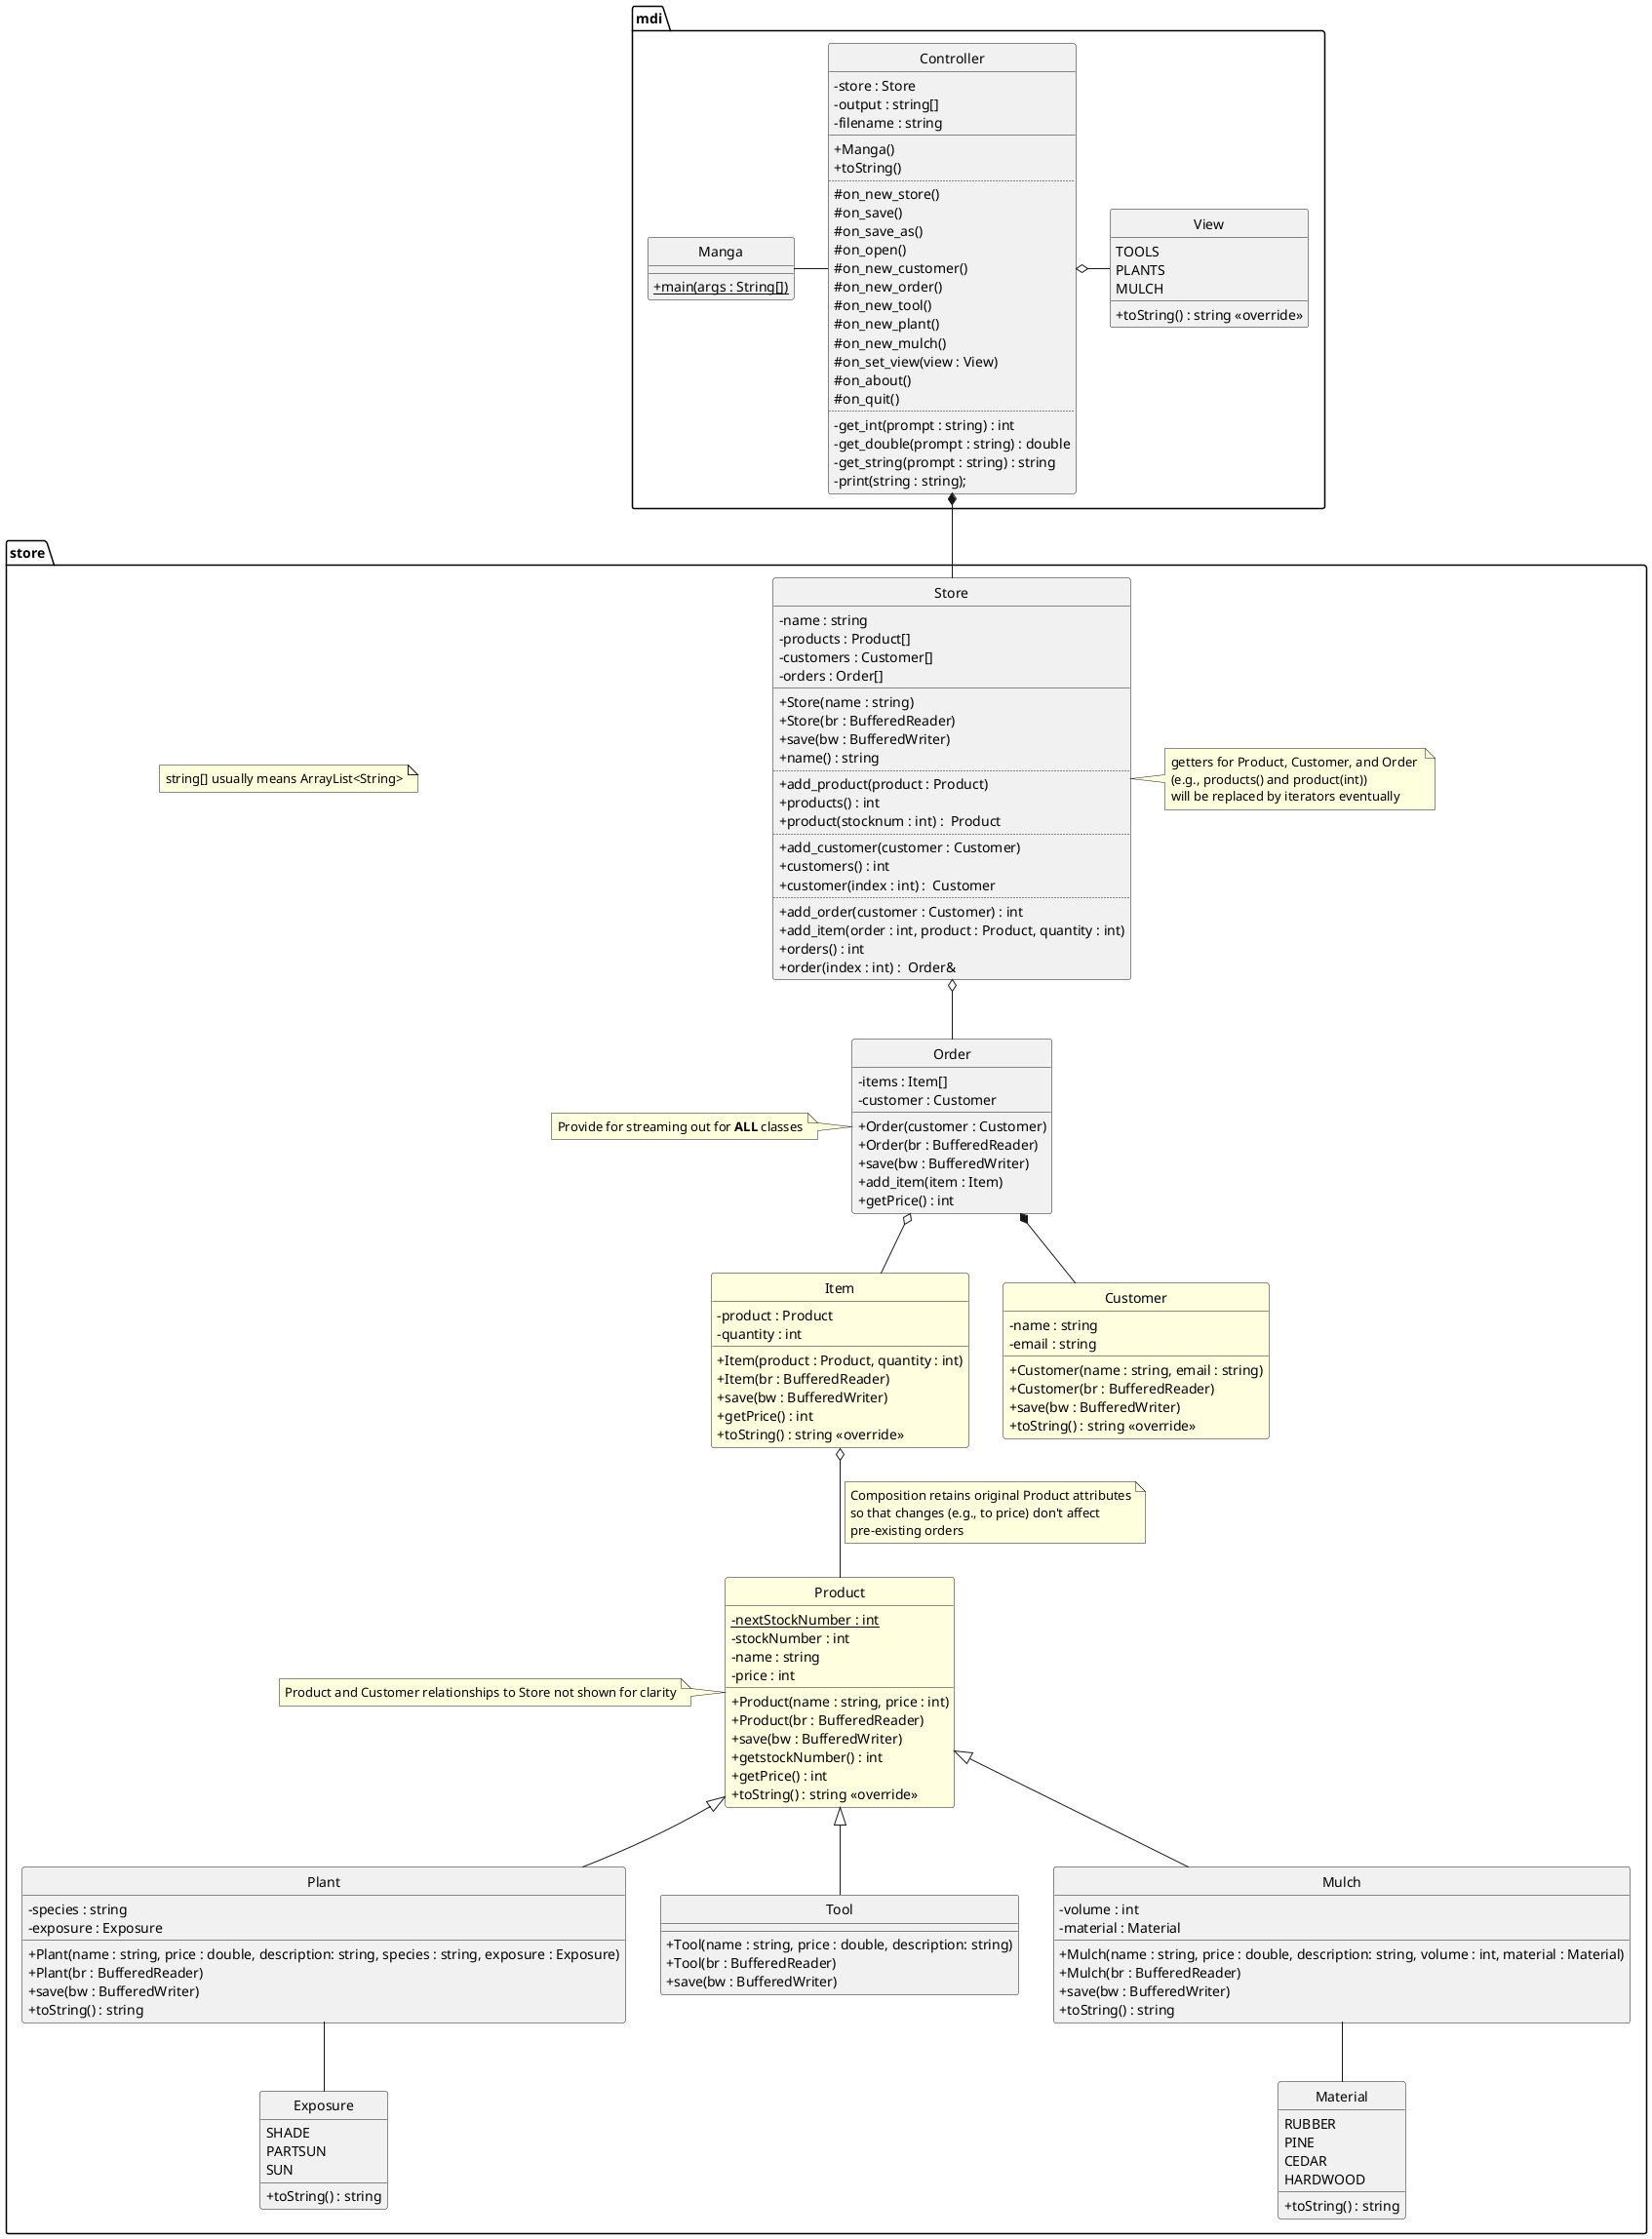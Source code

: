 @startuml

skinparam classAttributeIconSize 0
hide circle

package mdi {

class Manga {
  +{static} main(args : String[])
}

class Controller {
  -store : Store
  -output : string[]
  -filename : string
  __
  +Manga()
  +toString()
  ..
  #on_new_store()
  #on_save()
  #on_save_as()
  #on_open()
  #on_new_customer()
  #on_new_order()
  #on_new_tool()
  #on_new_plant()
  #on_new_mulch()
  #on_set_view(view : View)
  #on_about()
  #on_quit()
  ..
  -get_int(prompt : string) : int
  -get_double(prompt : string) : double
  -get_string(prompt : string) : string
  -print(string : string);
}

enum View {
  TOOLS
  PLANTS
  MULCH
  +toString() : string <<override>>
}

}

package store {

enum Exposure {
  SHADE
  PARTSUN
  SUN
  +toString() : string
}
enum Material {
  RUBBER
  PINE
  CEDAR
  HARDWOOD
  +toString() : string
}

class Product #LightYellow {
  -{static} nextStockNumber : int
  -stockNumber : int
  -name : string
  -price : int
  +Product(name : string, price : int)
  +Product(br : BufferedReader)
  +save(bw : BufferedWriter)
  +getstockNumber() : int
  +getPrice() : int
  +toString() : string <<override>>
}
  
class Plant extends Product {
  -species : string
  -exposure : Exposure
  +Plant(name : string, price : double, description: string, species : string, exposure : Exposure)
  +Plant(br : BufferedReader)
  +save(bw : BufferedWriter)
  +toString() : string
}

class Tool extends Product {
  +Tool(name : string, price : double, description: string)
  +Tool(br : BufferedReader)
  +save(bw : BufferedWriter)
}

class Mulch extends Product {
  -volume : int
  -material : Material
  +Mulch(name : string, price : double, description: string, volume : int, material : Material)
  +Mulch(br : BufferedReader)
  +save(bw : BufferedWriter)
  +toString() : string
}

class Item #LightYellow {
  -product : Product
  -quantity : int
  +Item(product : Product, quantity : int)
  +Item(br : BufferedReader)
  +save(bw : BufferedWriter)
  +getPrice() : int
  +toString() : string <<override>>
}

class Order {
  -items : Item[]
  -customer : Customer
  +Order(customer : Customer)
  +Order(br : BufferedReader)
  +save(bw : BufferedWriter)
  +add_item(item : Item)
  +getPrice() : int
}

class Store {
  -name : string
  -products : Product[]
  -customers : Customer[]
  -orders : Order[]
  __
  +Store(name : string)
  +Store(br : BufferedReader)
  +save(bw : BufferedWriter)
  +name() : string
  ..
  +add_product(product : Product)
  +products() : int
  +product(stocknum : int) :  Product
  ..
  +add_customer(customer : Customer)
  +customers() : int
  +customer(index : int) :  Customer
  ..
  +add_order(customer : Customer) : int
  +add_item(order : int, product : Product, quantity : int)
  +orders() : int
  +order(index : int) :  Order&
}

class Customer #LightYellow {
  -name : string
  -email : string
  +Customer(name : string, email : string)
  +Customer(br : BufferedReader)
  +save(bw : BufferedWriter)
  +toString() : string <<override>>
}

note right of Store
  getters for Product, Customer, and Order 
  (e.g., products() and product(int))
  will be replaced by iterators eventually
end note

note left of Order
    Provide for streaming out for <b>ALL</b> classes
end note

note left of Product
    Product and Customer relationships to Store not shown for clarity
end note

Item o-- Product
note right on link 
  Composition retains original Product attributes
  so that changes (e.g., to price) don't affect
  pre-existing orders
end note

note as N1
  string[] usually means ArrayList<String>
end note 

}

Mulch -- Material
Plant -- Exposure

' Store o-- Product
Store o-- Order
' Store o-r- Customer

Order *-- Customer
Order o-- Item

Manga - Controller
Controller *-- Store
Controller o- View

@enduml

